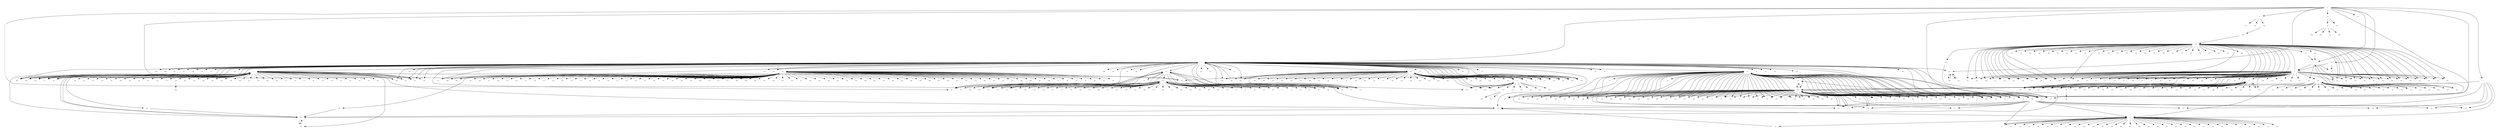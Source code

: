digraph G {
     edge [len=2];
     graph [page="8.5,11",margin=".5,.5"];
     node [shape=plaintext, fontsize=8];
     spline=yes;
     overlap=50000;
     "0" -> "1"
     "1" -> "2"
     "0" -> "3"
     "3" -> "4"
     "4" -> "5"
     "0" -> "6"
     "0" -> "7"
     "7" -> "8"
     "8" -> "9"
     "9" -> "10"
     "4" -> "11"
     "2" -> "12"
     "4" -> "13"
     "1" -> "14"
     "9" -> "15"
     "1" -> "16"
     "7" -> "17"
     "1" -> "18"
     "18" -> "19"
     "1" -> "20"
     "20" -> "21"
     "9" -> "22"
     "0" -> "23"
     "9" -> "24"
     "8" -> "25"
     "1" -> "26"
     "14" -> "27"
     "23" -> "28"
     "8" -> "29"
     "8" -> "30"
     "1" -> "31"
     "31" -> "32"
     "8" -> "33"
     "20" -> "34"
     "31" -> "35"
     "4" -> "36"
     "2" -> "37"
     "8" -> "38"
     "18" -> "39"
     "39" -> "40"
     "31" -> "41"
     "20" -> "42"
     "9" -> "43"
     "31" -> "44"
     "4" -> "45"
     "20" -> "46"
     "31" -> "47"
     "31" -> "48"
     "2" -> "49"
     "39" -> "50"
     "2" -> "51"
     "39" -> "52"
     "4" -> "53"
     "4" -> "54"
     "9" -> "55"
     "31" -> "56"
     "39" -> "57"
     "14" -> "58"
     "9" -> "59"
     "8" -> "60"
     "1" -> "61"
     "61" -> "20"
     "20" -> "61"
     "14" -> "62"
     "39" -> "63"
     "3" -> "64"
     "1" -> "65"
     "39" -> "66"
     "14" -> "67"
     "2" -> "68"
     "39" -> "69"
     "31" -> "70"
     "39" -> "71"
     "20" -> "72"
     "1" -> "73"
     "73" -> "31"
     "31" -> "73"
     "60" -> "74"
     "31" -> "75"
     "31" -> "76"
     "31" -> "77"
     "1" -> "78"
     "39" -> "79"
     "39" -> "80"
     "31" -> "81"
     "2" -> "82"
     "1" -> "83"
     "8" -> "84"
     "60" -> "85"
     "8" -> "86"
     "18" -> "87"
     "87" -> "39"
     "39" -> "87"
     "14" -> "88"
     "60" -> "89"
     "8" -> "90"
     "39" -> "91"
     "1" -> "92"
     "31" -> "93"
     "53" -> "94"
     "1" -> "95"
     "8" -> "96"
     "20" -> "97"
     "2" -> "98"
     "14" -> "99"
     "8" -> "100"
     "8" -> "101"
     "31" -> "102"
     "14" -> "103"
     "21" -> "104"
     "14" -> "105"
     "82" -> "94"
     "14" -> "106"
     "14" -> "107"
     "60" -> "108"
     "14" -> "109"
     "14" -> "110"
     "31" -> "111"
     "39" -> "112"
     "31" -> "113"
     "21" -> "114"
     "1" -> "115"
     "2" -> "116"
     "1" -> "94"
     "94" -> "2"
     "21" -> "117"
     "1" -> "118"
     "4" -> "119"
     "18" -> "120"
     "20" -> "121"
     "14" -> "122"
     "2" -> "123"
     "1" -> "124"
     "124" -> "125"
     "125" -> "124"
     "8" -> "126"
     "14" -> "127"
     "4" -> "128"
     "3" -> "129"
     "14" -> "130"
     "14" -> "131"
     "2" -> "132"
     "9" -> "133"
     "2" -> "134"
     "39" -> "135"
     "31" -> "136"
     "39" -> "137"
     "2" -> "138"
     "20" -> "139"
     "4" -> "140"
     "60" -> "141"
     "60" -> "142"
     "31" -> "143"
     "60" -> "144"
     "23" -> "145"
     "20" -> "146"
     "39" -> "147"
     "39" -> "148"
     "31" -> "149"
     "8" -> "150"
     "4" -> "151"
     "8" -> "152"
     "2" -> "153"
     "8" -> "154"
     "0" -> "155"
     "155" -> "31"
     "31" -> "155"
     "14" -> "156"
     "8" -> "157"
     "31" -> "158"
     "8" -> "159"
     "159" -> "101"
     "4" -> "160"
     "2" -> "161"
     "9" -> "162"
     "9" -> "163"
     "31" -> "164"
     "8" -> "165"
     "14" -> "166"
     "28" -> "167"
     "8" -> "168"
     "4" -> "169"
     "31" -> "170"
     "8" -> "171"
     "31" -> "172"
     "8" -> "173"
     "14" -> "174"
     "14" -> "175"
     "20" -> "176"
     "20" -> "177"
     "4" -> "178"
     "4" -> "179"
     "8" -> "180"
     "31" -> "181"
     "8" -> "182"
     "9" -> "183"
     "1" -> "184"
     "184" -> "20"
     "20" -> "184"
     "2" -> "185"
     "9" -> "186"
     "8" -> "187"
     "31" -> "188"
     "2" -> "189"
     "31" -> "190"
     "31" -> "191"
     "20" -> "192"
     "20" -> "193"
     "1" -> "194"
     "60" -> "195"
     "8" -> "196"
     "8" -> "197"
     "8" -> "198"
     "14" -> "199"
     "31" -> "200"
     "14" -> "201"
     "8" -> "202"
     "18" -> "203"
     "14" -> "204"
     "60" -> "205"
     "8" -> "206"
     "59" -> "9"
     "39" -> "207"
     "1" -> "208"
     "1" -> "209"
     "31" -> "210"
     "60" -> "211"
     "14" -> "212"
     "39" -> "213"
     "8" -> "214"
     "31" -> "215"
     "9" -> "216"
     "8" -> "217"
     "14" -> "218"
     "60" -> "219"
     "2" -> "220"
     "8" -> "221"
     "20" -> "222"
     "2" -> "223"
     "31" -> "224"
     "8" -> "225"
     "39" -> "226"
     "159" -> "227"
     "4" -> "228"
     "31" -> "229"
     "8" -> "230"
     "1" -> "231"
     "2" -> "232"
     "4" -> "233"
     "22" -> "234"
     "2" -> "235"
     "20" -> "236"
     "0" -> "237"
     "237" -> "18"
     "39" -> "237"
     "39" -> "238"
     "20" -> "239"
     "14" -> "240"
     "39" -> "241"
     "39" -> "242"
     "20" -> "243"
     "20" -> "244"
     "60" -> "245"
     "21" -> "246"
     "14" -> "247"
     "9" -> "248"
     "159" -> "202"
     "20" -> "249"
     "14" -> "250"
     "1" -> "44"
     "44" -> "31"
     "8" -> "251"
     "14" -> "252"
     "1" -> "253"
     "3" -> "254"
     "4" -> "255"
     "1" -> "256"
     "1" -> "98"
     "98" -> "2"
     "8" -> "257"
     "14" -> "258"
     "31" -> "259"
     "31" -> "260"
     "2" -> "261"
     "14" -> "262"
     "1" -> "263"
     "8" -> "227"
     "159" -> "264"
     "14" -> "265"
     "159" -> "152"
     "39" -> "266"
     "31" -> "267"
     "14" -> "268"
     "2" -> "269"
     "14" -> "270"
     "14" -> "271"
     "159" -> "173"
     "159" -> "272"
     "20" -> "273"
     "273" -> "21"
     "21" -> "273"
     "159" -> "274"
     "39" -> "275"
     "60" -> "276"
     "14" -> "277"
     "1" -> "278"
     "39" -> "279"
     "159" -> "280"
     "20" -> "281"
     "60" -> "282"
     "14" -> "283"
     "20" -> "284"
     "159" -> "84"
     "4" -> "285"
     "159" -> "286"
     "2" -> "287"
     "159" -> "288"
     "18" -> "137"
     "137" -> "39"
     "4" -> "289"
     "159" -> "171"
     "159" -> "157"
     "20" -> "290"
     "2" -> "291"
     "9" -> "292"
     "2" -> "293"
     "159" -> "90"
     "3" -> "294"
     "2" -> "295"
     "14" -> "296"
     "141" -> "60"
     "2" -> "297"
     "1" -> "192"
     "192" -> "20"
     "159" -> "298"
     "14" -> "299"
     "8" -> "300"
     "14" -> "301"
     "14" -> "302"
     "9" -> "303"
     "159" -> "304"
     "39" -> "305"
     "159" -> "30"
     "4" -> "306"
     "14" -> "307"
     "31" -> "308"
     "39" -> "309"
     "31" -> "310"
     "0" -> "311"
     "159" -> "257"
     "2" -> "312"
     "1" -> "313"
     "2" -> "314"
     "4" -> "315"
     "14" -> "316"
     "14" -> "317"
     "2" -> "318"
     "2" -> "319"
     "9" -> "320"
     "159" -> "321"
     "159" -> "322"
     "9" -> "323"
     "2" -> "324"
     "31" -> "325"
     "159" -> "326"
     "2" -> "327"
     "4" -> "328"
     "14" -> "329"
     "159" -> "180"
     "20" -> "330"
     "159" -> "197"
     "20" -> "331"
     "159" -> "221"
     "9" -> "332"
     "20" -> "333"
     "159" -> "334"
     "14" -> "335"
     "159" -> "196"
     "14" -> "336"
     "14" -> "337"
     "31" -> "338"
     "159" -> "96"
     "2" -> "339"
     "20" -> "340"
     "340" -> "21"
     "21" -> "340"
     "31" -> "341"
     "39" -> "342"
     "14" -> "343"
     "9" -> "344"
     "31" -> "345"
     "159" -> "346"
     "1" -> "347"
     "347" -> "2"
     "2" -> "347"
     "20" -> "117"
     "117" -> "21"
     "39" -> "348"
     "14" -> "349"
     "349" -> "350"
     "21" -> "351"
     "159" -> "352"
     "60" -> "353"
     "31" -> "354"
     "159" -> "355"
     "4" -> "356"
     "39" -> "357"
     "2" -> "358"
     "94" -> "350"
     "4" -> "359"
     "1" -> "48"
     "48" -> "31"
     "39" -> "360"
     "20" -> "361"
     "14" -> "362"
     "1" -> "363"
     "31" -> "364"
     "31" -> "365"
     "14" -> "366"
     "159" -> "86"
     "4" -> "367"
     "159" -> "368"
     "14" -> "369"
     "159" -> "100"
     "4" -> "370"
     "14" -> "371"
     "159" -> "154"
     "39" -> "372"
     "39" -> "373"
     "1" -> "374"
     "9" -> "375"
     "1" -> "376"
     "31" -> "377"
     "4" -> "378"
     "31" -> "379"
     "159" -> "187"
     "159" -> "168"
     "159" -> "182"
     "31" -> "380"
     "14" -> "381"
     "2" -> "382"
     "14" -> "383"
     "2" -> "384"
     "159" -> "385"
     "14" -> "386"
     "14" -> "387"
     "31" -> "388"
     "31" -> "389"
     "159" -> "29"
     "14" -> "390"
     "39" -> "120"
     "9" -> "391"
     "4" -> "392"
     "31" -> "393"
     "31" -> "394"
     "14" -> "395"
     "1" -> "384"
     "384" -> "2"
     "9" -> "396"
     "1" -> "397"
     "397" -> "20"
     "20" -> "397"
     "1" -> "398"
     "31" -> "399"
     "14" -> "400"
     "159" -> "401"
     "7" -> "29"
     "29" -> "159"
     "14" -> "402"
     "2" -> "403"
     "60" -> "404"
     "2" -> "405"
     "14" -> "406"
     "14" -> "407"
     "159" -> "408"
     "31" -> "409"
     "60" -> "410"
     "39" -> "411"
     "8" -> "412"
     "14" -> "413"
     "31" -> "414"
     "31" -> "415"
     "14" -> "416"
     "4" -> "417"
     "159" -> "418"
     "159" -> "419"
     "60" -> "420"
     "1" -> "34"
     "34" -> "20"
     "60" -> "421"
     "159" -> "206"
     "39" -> "422"
     "1" -> "423"
     "31" -> "424"
     "9" -> "425"
     "20" -> "426"
     "159" -> "427"
     "8" -> "428"
     "20" -> "429"
     "1" -> "37"
     "31" -> "430"
     "159" -> "25"
     "9" -> "431"
     "159" -> "432"
     "159" -> "225"
     "1" -> "70"
     "159" -> "38"
     "39" -> "433"
     "159" -> "434"
     "159" -> "33"
     "21" -> "435"
     "60" -> "436"
     "2" -> "350"
     "350" -> "223"
     "223" -> "350"
     "1" -> "76"
     "76" -> "31"
     "20" -> "437"
     "39" -> "438"
     "39" -> "203"
     "159" -> "214"
     "39" -> "439"
     "39" -> "440"
     "2" -> "441"
     "20" -> "442"
     "20" -> "443"
     "60" -> "444"
     "2" -> "445"
     "446" -> "1"
     "14" -> "446"
     "31" -> "447"
     "159" -> "150"
     "159" -> "198"
     "4" -> "448"
     "159" -> "449"
     "159" -> "126"
     "4" -> "450"
     "159" -> "451"
     "8" -> "452"
     "1" -> "453"
     "3" -> "454"
     "454" -> "70"
     "0" -> "455"
     "455" -> "454"
     "454" -> "354"
     "1" -> "456"
     "9" -> "457"
     "454" -> "76"
     "454" -> "149"
     "0" -> "458"
     "458" -> "8"
     "39" -> "459"
     "458" -> "17"
     "454" -> "155"
     "14" -> "460"
     "454" -> "75"
     "455" -> "4"
     "159" -> "230"
     "2" -> "461"
     "6" -> "462"
     "462" -> "463"
     "463" -> "159"
     "454" -> "172"
     "454" -> "41"
     "20" -> "464"
     "454" -> "424"
     "7" -> "465"
     "465" -> "4"
     "454" -> "44"
     "454" -> "380"
     "1" -> "466"
     "466" -> "454"
     "454" -> "310"
     "454" -> "338"
     "454" -> "325"
     "454" -> "113"
     "8" -> "467"
     "467" -> "454"
     "454" -> "77"
     "454" -> "73"
     "465" -> "454"
     "454" -> "48"
     "454" -> "224"
     "454" -> "409"
     "0" -> "124"
     "124" -> "468"
     "468" -> "124"
     "454" -> "190"
     "2" -> "469"
     "6" -> "470"
     "454" -> "210"
     "20" -> "246"
     "246" -> "21"
     "454" -> "415"
     "7" -> "455"
     "454" -> "102"
     "8" -> "471"
     "454" -> "229"
     "455" -> "129"
     "455" -> "254"
     "1" -> "318"
     "14" -> "472"
     "454" -> "111"
     "454" -> "447"
     "245" -> "7"
     "454" -> "56"
     "454" -> "93"
     "454" -> "164"
     "454" -> "170"
     "1" -> "327"
     "327" -> "2"
     "18" -> "360"
     "454" -> "47"
     "454" -> "473"
     "159" -> "165"
     "455" -> "191"
     "20" -> "474"
     "454" -> "267"
     "454" -> "143"
     "454" -> "259"
     "455" -> "64"
     "14" -> "475"
     "454" -> "393"
     "1" -> "476"
     "476" -> "2"
     "2" -> "476"
     "1" -> "357"
     "357" -> "18"
     "18" -> "357"
     "454" -> "379"
     "454" -> "215"
     "454" -> "341"
     "1" -> "82"
     "82" -> "2"
     "477" -> "7"
     "159" -> "477"
     "454" -> "81"
     "1" -> "241"
     "241" -> "39"
     "454" -> "345"
     "455" -> "45"
     "45" -> "4"
     "8" -> "332"
     "332" -> "9"
     "454" -> "430"
     "21" -> "478"
     "454" -> "365"
     "454" -> "200"
     "14" -> "479"
     "14" -> "480"
     "2" -> "481"
     "1" -> "57"
     "57" -> "18"
     "454" -> "191"
     "6" -> "482"
     "454" -> "364"
     "20" -> "483"
     "159" -> "484"
     "454" -> "399"
     "454" -> "32"
     "454" -> "181"
     "1" -> "279"
     "279" -> "18"
     "455" -> "41"
     "41" -> "454"
     "454" -> "394"
     "454" -> "136"
     "455" -> "259"
     "259" -> "454"
     "454" -> "389"
     "455" -> "294"
     "425" -> "9"
     "1" -> "485"
     "8" -> "292"
     "292" -> "9"
     "454" -> "388"
     "454" -> "158"
     "1" -> "203"
     "203" -> "18"
     "454" -> "188"
     "326" -> "350"
     "1" -> "483"
     "264" -> "7"
     "8" -> "486"
     "1" -> "295"
     "295" -> "2"
     "454" -> "487"
     "371" -> "1"
     "159" -> "217"
     "9" -> "488"
     "1" -> "290"
     "290" -> "20"
     "8" -> "15"
     "15" -> "9"
     "454" -> "308"
     "37" -> "2"
     "454" -> "260"
     "8" -> "396"
     "396" -> "9"
     "455" -> "94"
     "94" -> "4"
     "8" -> "457"
     "457" -> "9"
     "20" -> "489"
     "1" -> "121"
     "121" -> "20"
     "28" -> "490"
     "191" -> "454"
     "21" -> "491"
     "28" -> "492"
     "8" -> "493"
     "464" -> "1"
     "8" -> "494"
     "28" -> "495"
     "454" -> "414"
     "14" -> "496"
     "1" -> "469"
     "469" -> "2"
     "0" -> "366"
     "366" -> "14"
     "1" -> "21"
     "21" -> "20"
     "455" -> "473"
     "14" -> "497"
     "454" -> "455"
     "14" -> "498"
     "293" -> "499"
     "185" -> "350"
     "455" -> "111"
     "111" -> "454"
     "8" -> "500"
     "1" -> "333"
     "333" -> "20"
     "1" -> "501"
     "478" -> "502"
     "1" -> "433"
     "433" -> "39"
     "1" -> "350"
     "350" -> "2"
     "8" -> "59"
     "478" -> "503"
     "0" -> "380"
     "380" -> "454"
     "19" -> "504"
}
